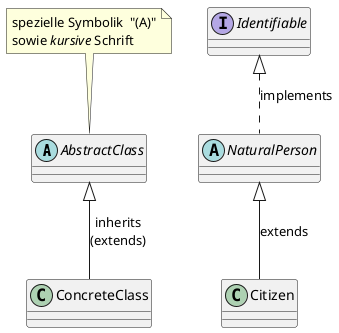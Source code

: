 @startuml
'https://plantuml.com/class-diagram

scale 1.0

abstract class AbstractClass
AbstractClass <|-- ConcreteClass    : inherits\n(extends)

interface Identifiable
abstract class NaturalPerson
class Citizen

Identifiable <|.. NaturalPerson : implements
NaturalPerson <|-- Citizen : extends

note top of AbstractClass: spezielle Symbolik  "(A)"\nsowie <i>kursive</i> Schrift

@enduml